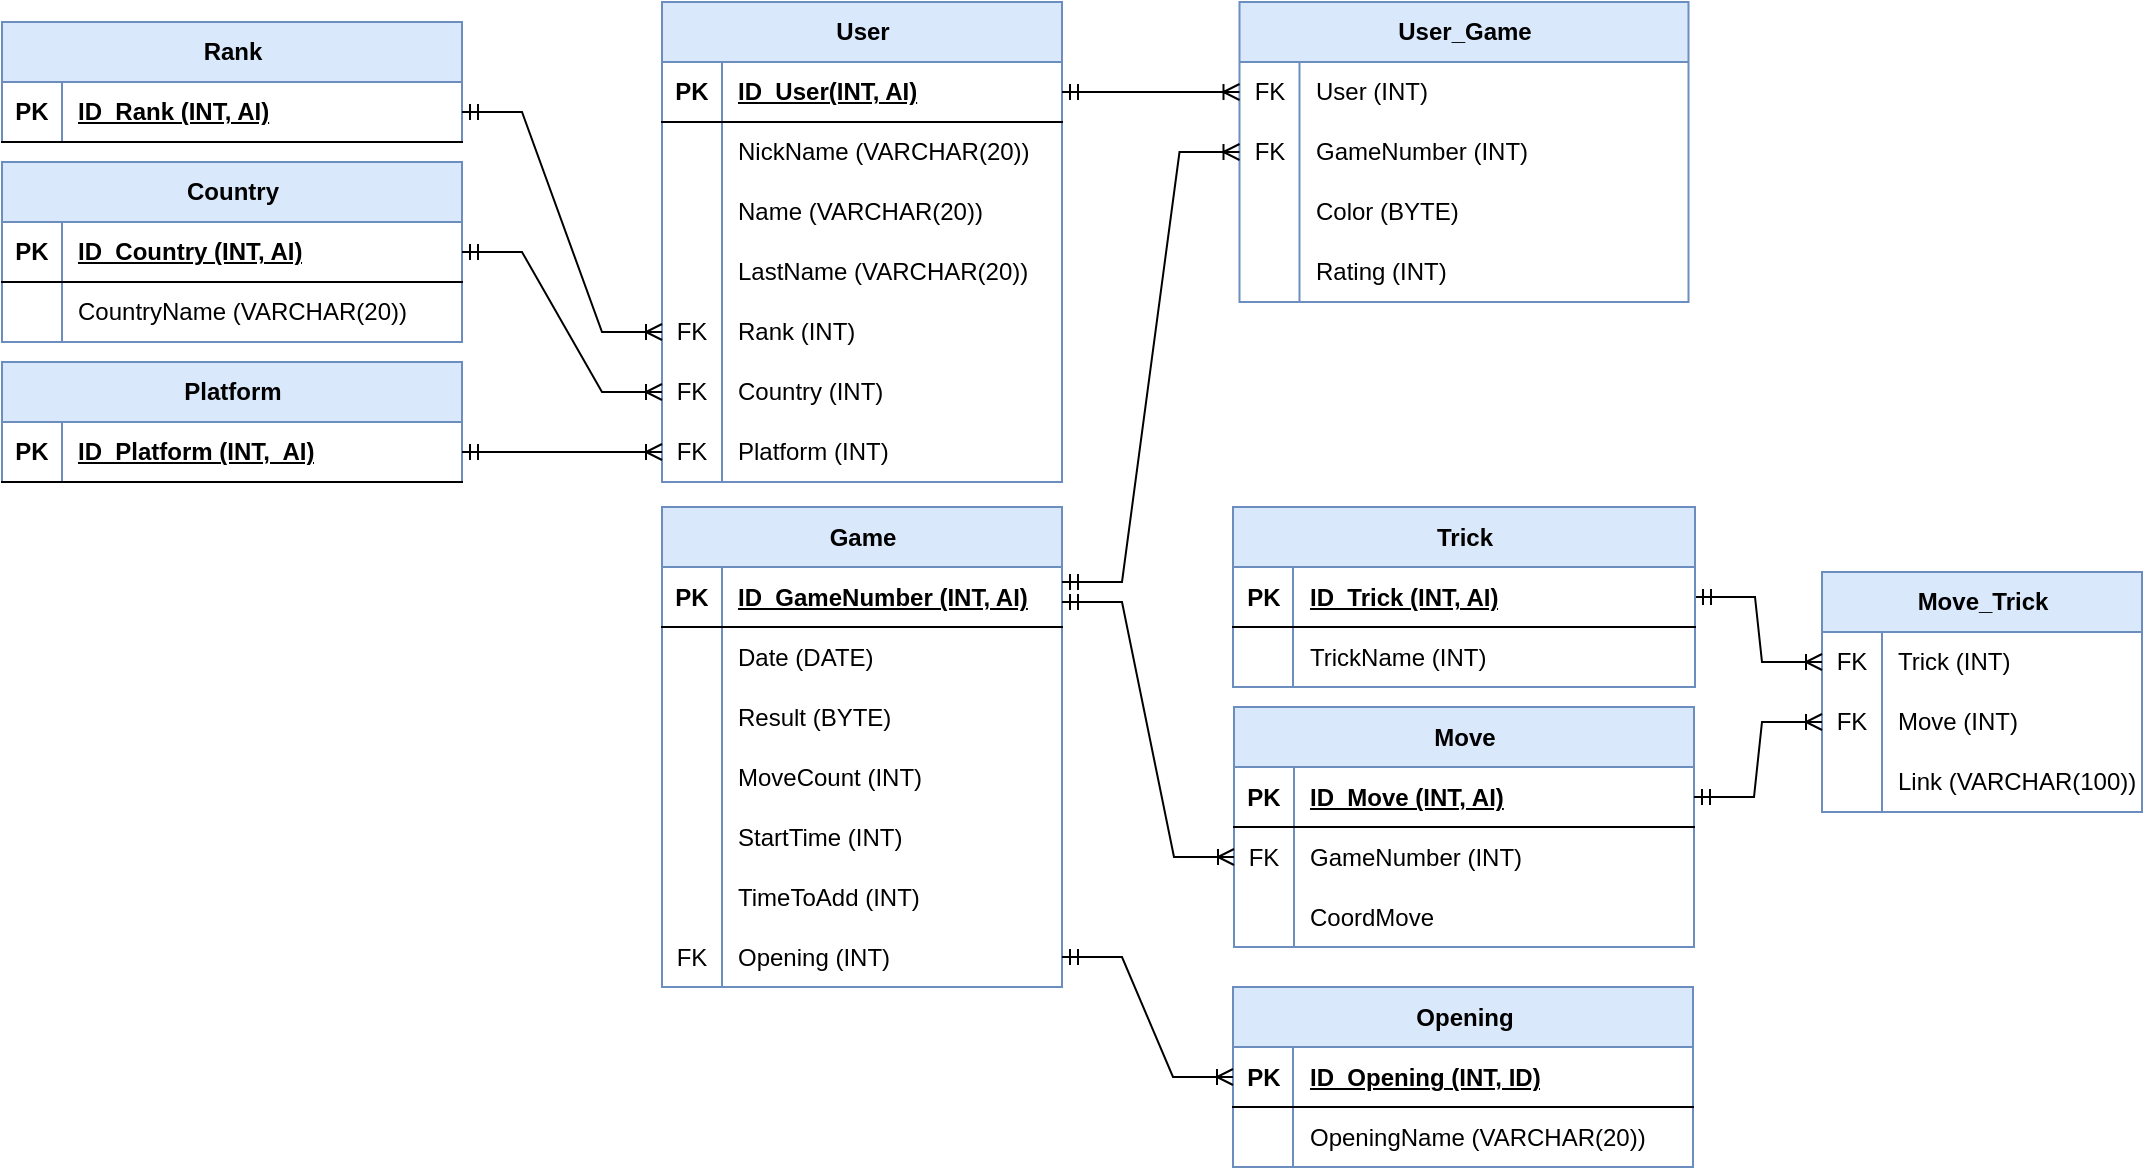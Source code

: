 <mxfile version="21.6.8" type="device">
  <diagram name="Страница — 1" id="5zLiZm5AQxsTVqM_ZViJ">
    <mxGraphModel dx="348" dy="778" grid="1" gridSize="10" guides="1" tooltips="1" connect="1" arrows="1" fold="1" page="1" pageScale="1" pageWidth="827" pageHeight="1169" math="0" shadow="0">
      <root>
        <mxCell id="0" />
        <mxCell id="1" parent="0" />
        <mxCell id="TpfFwwway9IA76hlBHTT-63" value="Game" style="shape=table;startSize=30;container=1;collapsible=1;childLayout=tableLayout;fixedRows=1;rowLines=0;fontStyle=1;align=center;resizeLast=1;html=1;labelBackgroundColor=none;fillColor=#dae8fc;strokeColor=#6c8ebf;" parent="1" vertex="1">
          <mxGeometry x="330" y="252.5" width="200" height="240" as="geometry" />
        </mxCell>
        <mxCell id="TpfFwwway9IA76hlBHTT-64" value="" style="shape=tableRow;horizontal=0;startSize=0;swimlaneHead=0;swimlaneBody=0;fillColor=none;collapsible=0;dropTarget=0;points=[[0,0.5],[1,0.5]];portConstraint=eastwest;top=0;left=0;right=0;bottom=1;labelBackgroundColor=none;" parent="TpfFwwway9IA76hlBHTT-63" vertex="1">
          <mxGeometry y="30" width="200" height="30" as="geometry" />
        </mxCell>
        <mxCell id="TpfFwwway9IA76hlBHTT-65" value="PK" style="shape=partialRectangle;connectable=0;fillColor=none;top=0;left=0;bottom=0;right=0;fontStyle=1;overflow=hidden;whiteSpace=wrap;html=1;labelBackgroundColor=none;" parent="TpfFwwway9IA76hlBHTT-64" vertex="1">
          <mxGeometry width="30" height="30" as="geometry">
            <mxRectangle width="30" height="30" as="alternateBounds" />
          </mxGeometry>
        </mxCell>
        <mxCell id="TpfFwwway9IA76hlBHTT-66" value="ID_GameNumber (INT, AI)" style="shape=partialRectangle;connectable=0;fillColor=none;top=0;left=0;bottom=0;right=0;align=left;spacingLeft=6;fontStyle=5;overflow=hidden;whiteSpace=wrap;html=1;labelBackgroundColor=none;" parent="TpfFwwway9IA76hlBHTT-64" vertex="1">
          <mxGeometry x="30" width="170" height="30" as="geometry">
            <mxRectangle width="170" height="30" as="alternateBounds" />
          </mxGeometry>
        </mxCell>
        <mxCell id="TpfFwwway9IA76hlBHTT-67" value="" style="shape=tableRow;horizontal=0;startSize=0;swimlaneHead=0;swimlaneBody=0;fillColor=none;collapsible=0;dropTarget=0;points=[[0,0.5],[1,0.5]];portConstraint=eastwest;top=0;left=0;right=0;bottom=0;labelBackgroundColor=none;" parent="TpfFwwway9IA76hlBHTT-63" vertex="1">
          <mxGeometry y="60" width="200" height="30" as="geometry" />
        </mxCell>
        <mxCell id="TpfFwwway9IA76hlBHTT-68" value="" style="shape=partialRectangle;connectable=0;fillColor=none;top=0;left=0;bottom=0;right=0;editable=1;overflow=hidden;whiteSpace=wrap;html=1;labelBackgroundColor=none;" parent="TpfFwwway9IA76hlBHTT-67" vertex="1">
          <mxGeometry width="30" height="30" as="geometry">
            <mxRectangle width="30" height="30" as="alternateBounds" />
          </mxGeometry>
        </mxCell>
        <mxCell id="TpfFwwway9IA76hlBHTT-69" value="Date (DATE)" style="shape=partialRectangle;connectable=0;fillColor=none;top=0;left=0;bottom=0;right=0;align=left;spacingLeft=6;overflow=hidden;whiteSpace=wrap;html=1;labelBackgroundColor=none;" parent="TpfFwwway9IA76hlBHTT-67" vertex="1">
          <mxGeometry x="30" width="170" height="30" as="geometry">
            <mxRectangle width="170" height="30" as="alternateBounds" />
          </mxGeometry>
        </mxCell>
        <mxCell id="TpfFwwway9IA76hlBHTT-123" style="shape=tableRow;horizontal=0;startSize=0;swimlaneHead=0;swimlaneBody=0;fillColor=none;collapsible=0;dropTarget=0;points=[[0,0.5],[1,0.5]];portConstraint=eastwest;top=0;left=0;right=0;bottom=0;labelBackgroundColor=none;" parent="TpfFwwway9IA76hlBHTT-63" vertex="1">
          <mxGeometry y="90" width="200" height="30" as="geometry" />
        </mxCell>
        <mxCell id="TpfFwwway9IA76hlBHTT-124" style="shape=partialRectangle;connectable=0;fillColor=none;top=0;left=0;bottom=0;right=0;editable=1;overflow=hidden;whiteSpace=wrap;html=1;labelBackgroundColor=none;" parent="TpfFwwway9IA76hlBHTT-123" vertex="1">
          <mxGeometry width="30" height="30" as="geometry">
            <mxRectangle width="30" height="30" as="alternateBounds" />
          </mxGeometry>
        </mxCell>
        <mxCell id="TpfFwwway9IA76hlBHTT-125" value="Result (BYTE)" style="shape=partialRectangle;connectable=0;fillColor=none;top=0;left=0;bottom=0;right=0;align=left;spacingLeft=6;overflow=hidden;whiteSpace=wrap;html=1;labelBackgroundColor=none;" parent="TpfFwwway9IA76hlBHTT-123" vertex="1">
          <mxGeometry x="30" width="170" height="30" as="geometry">
            <mxRectangle width="170" height="30" as="alternateBounds" />
          </mxGeometry>
        </mxCell>
        <mxCell id="TpfFwwway9IA76hlBHTT-120" style="shape=tableRow;horizontal=0;startSize=0;swimlaneHead=0;swimlaneBody=0;fillColor=none;collapsible=0;dropTarget=0;points=[[0,0.5],[1,0.5]];portConstraint=eastwest;top=0;left=0;right=0;bottom=0;labelBackgroundColor=none;" parent="TpfFwwway9IA76hlBHTT-63" vertex="1">
          <mxGeometry y="120" width="200" height="30" as="geometry" />
        </mxCell>
        <mxCell id="TpfFwwway9IA76hlBHTT-121" style="shape=partialRectangle;connectable=0;fillColor=none;top=0;left=0;bottom=0;right=0;editable=1;overflow=hidden;whiteSpace=wrap;html=1;labelBackgroundColor=none;" parent="TpfFwwway9IA76hlBHTT-120" vertex="1">
          <mxGeometry width="30" height="30" as="geometry">
            <mxRectangle width="30" height="30" as="alternateBounds" />
          </mxGeometry>
        </mxCell>
        <mxCell id="TpfFwwway9IA76hlBHTT-122" value="MoveCount (INT)" style="shape=partialRectangle;connectable=0;fillColor=none;top=0;left=0;bottom=0;right=0;align=left;spacingLeft=6;overflow=hidden;whiteSpace=wrap;html=1;labelBackgroundColor=none;" parent="TpfFwwway9IA76hlBHTT-120" vertex="1">
          <mxGeometry x="30" width="170" height="30" as="geometry">
            <mxRectangle width="170" height="30" as="alternateBounds" />
          </mxGeometry>
        </mxCell>
        <mxCell id="TpfFwwway9IA76hlBHTT-126" style="shape=tableRow;horizontal=0;startSize=0;swimlaneHead=0;swimlaneBody=0;fillColor=none;collapsible=0;dropTarget=0;points=[[0,0.5],[1,0.5]];portConstraint=eastwest;top=0;left=0;right=0;bottom=0;labelBackgroundColor=none;" parent="TpfFwwway9IA76hlBHTT-63" vertex="1">
          <mxGeometry y="150" width="200" height="30" as="geometry" />
        </mxCell>
        <mxCell id="TpfFwwway9IA76hlBHTT-127" value="" style="shape=partialRectangle;connectable=0;fillColor=none;top=0;left=0;bottom=0;right=0;editable=1;overflow=hidden;whiteSpace=wrap;html=1;labelBackgroundColor=none;" parent="TpfFwwway9IA76hlBHTT-126" vertex="1">
          <mxGeometry width="30" height="30" as="geometry">
            <mxRectangle width="30" height="30" as="alternateBounds" />
          </mxGeometry>
        </mxCell>
        <mxCell id="TpfFwwway9IA76hlBHTT-128" value="StartTime (INT)" style="shape=partialRectangle;connectable=0;fillColor=none;top=0;left=0;bottom=0;right=0;align=left;spacingLeft=6;overflow=hidden;whiteSpace=wrap;html=1;labelBackgroundColor=none;" parent="TpfFwwway9IA76hlBHTT-126" vertex="1">
          <mxGeometry x="30" width="170" height="30" as="geometry">
            <mxRectangle width="170" height="30" as="alternateBounds" />
          </mxGeometry>
        </mxCell>
        <mxCell id="2lhmrcVCni0uzsuhfZo5-1" style="shape=tableRow;horizontal=0;startSize=0;swimlaneHead=0;swimlaneBody=0;fillColor=none;collapsible=0;dropTarget=0;points=[[0,0.5],[1,0.5]];portConstraint=eastwest;top=0;left=0;right=0;bottom=0;labelBackgroundColor=none;" parent="TpfFwwway9IA76hlBHTT-63" vertex="1">
          <mxGeometry y="180" width="200" height="30" as="geometry" />
        </mxCell>
        <mxCell id="2lhmrcVCni0uzsuhfZo5-2" style="shape=partialRectangle;connectable=0;fillColor=none;top=0;left=0;bottom=0;right=0;editable=1;overflow=hidden;whiteSpace=wrap;html=1;labelBackgroundColor=none;" parent="2lhmrcVCni0uzsuhfZo5-1" vertex="1">
          <mxGeometry width="30" height="30" as="geometry">
            <mxRectangle width="30" height="30" as="alternateBounds" />
          </mxGeometry>
        </mxCell>
        <mxCell id="2lhmrcVCni0uzsuhfZo5-3" value="TimeToAdd (INT)" style="shape=partialRectangle;connectable=0;fillColor=none;top=0;left=0;bottom=0;right=0;align=left;spacingLeft=6;overflow=hidden;whiteSpace=wrap;html=1;labelBackgroundColor=none;" parent="2lhmrcVCni0uzsuhfZo5-1" vertex="1">
          <mxGeometry x="30" width="170" height="30" as="geometry">
            <mxRectangle width="170" height="30" as="alternateBounds" />
          </mxGeometry>
        </mxCell>
        <mxCell id="TpfFwwway9IA76hlBHTT-129" style="shape=tableRow;horizontal=0;startSize=0;swimlaneHead=0;swimlaneBody=0;fillColor=none;collapsible=0;dropTarget=0;points=[[0,0.5],[1,0.5]];portConstraint=eastwest;top=0;left=0;right=0;bottom=0;labelBackgroundColor=none;" parent="TpfFwwway9IA76hlBHTT-63" vertex="1">
          <mxGeometry y="210" width="200" height="30" as="geometry" />
        </mxCell>
        <mxCell id="TpfFwwway9IA76hlBHTT-130" value="FK" style="shape=partialRectangle;connectable=0;fillColor=none;top=0;left=0;bottom=0;right=0;editable=1;overflow=hidden;whiteSpace=wrap;html=1;labelBackgroundColor=none;" parent="TpfFwwway9IA76hlBHTT-129" vertex="1">
          <mxGeometry width="30" height="30" as="geometry">
            <mxRectangle width="30" height="30" as="alternateBounds" />
          </mxGeometry>
        </mxCell>
        <mxCell id="TpfFwwway9IA76hlBHTT-131" value="Opening (INT)" style="shape=partialRectangle;connectable=0;fillColor=none;top=0;left=0;bottom=0;right=0;align=left;spacingLeft=6;overflow=hidden;whiteSpace=wrap;html=1;labelBackgroundColor=none;" parent="TpfFwwway9IA76hlBHTT-129" vertex="1">
          <mxGeometry x="30" width="170" height="30" as="geometry">
            <mxRectangle width="170" height="30" as="alternateBounds" />
          </mxGeometry>
        </mxCell>
        <mxCell id="TpfFwwway9IA76hlBHTT-165" value="User" style="shape=table;startSize=30;container=1;collapsible=1;childLayout=tableLayout;fixedRows=1;rowLines=0;fontStyle=1;align=center;resizeLast=1;html=1;labelBackgroundColor=none;fillColor=#dae8fc;strokeColor=#6c8ebf;" parent="1" vertex="1">
          <mxGeometry x="330" width="200" height="240" as="geometry" />
        </mxCell>
        <mxCell id="TpfFwwway9IA76hlBHTT-166" value="" style="shape=tableRow;horizontal=0;startSize=0;swimlaneHead=0;swimlaneBody=0;fillColor=none;collapsible=0;dropTarget=0;points=[[0,0.5],[1,0.5]];portConstraint=eastwest;top=0;left=0;right=0;bottom=1;labelBackgroundColor=none;" parent="TpfFwwway9IA76hlBHTT-165" vertex="1">
          <mxGeometry y="30" width="200" height="30" as="geometry" />
        </mxCell>
        <mxCell id="TpfFwwway9IA76hlBHTT-167" value="PK" style="shape=partialRectangle;connectable=0;fillColor=none;top=0;left=0;bottom=0;right=0;fontStyle=1;overflow=hidden;whiteSpace=wrap;html=1;labelBackgroundColor=none;" parent="TpfFwwway9IA76hlBHTT-166" vertex="1">
          <mxGeometry width="30" height="30" as="geometry">
            <mxRectangle width="30" height="30" as="alternateBounds" />
          </mxGeometry>
        </mxCell>
        <mxCell id="TpfFwwway9IA76hlBHTT-168" value="ID_User(INT, AI)" style="shape=partialRectangle;connectable=0;fillColor=none;top=0;left=0;bottom=0;right=0;align=left;spacingLeft=6;fontStyle=5;overflow=hidden;whiteSpace=wrap;html=1;labelBackgroundColor=none;" parent="TpfFwwway9IA76hlBHTT-166" vertex="1">
          <mxGeometry x="30" width="170" height="30" as="geometry">
            <mxRectangle width="170" height="30" as="alternateBounds" />
          </mxGeometry>
        </mxCell>
        <mxCell id="TpfFwwway9IA76hlBHTT-169" value="" style="shape=tableRow;horizontal=0;startSize=0;swimlaneHead=0;swimlaneBody=0;fillColor=none;collapsible=0;dropTarget=0;points=[[0,0.5],[1,0.5]];portConstraint=eastwest;top=0;left=0;right=0;bottom=0;labelBackgroundColor=none;" parent="TpfFwwway9IA76hlBHTT-165" vertex="1">
          <mxGeometry y="60" width="200" height="30" as="geometry" />
        </mxCell>
        <mxCell id="TpfFwwway9IA76hlBHTT-170" value="" style="shape=partialRectangle;connectable=0;fillColor=none;top=0;left=0;bottom=0;right=0;editable=1;overflow=hidden;whiteSpace=wrap;html=1;labelBackgroundColor=none;" parent="TpfFwwway9IA76hlBHTT-169" vertex="1">
          <mxGeometry width="30" height="30" as="geometry">
            <mxRectangle width="30" height="30" as="alternateBounds" />
          </mxGeometry>
        </mxCell>
        <mxCell id="TpfFwwway9IA76hlBHTT-171" value="NickName (VARCHAR(20))" style="shape=partialRectangle;connectable=0;fillColor=none;top=0;left=0;bottom=0;right=0;align=left;spacingLeft=6;overflow=hidden;whiteSpace=wrap;html=1;labelBackgroundColor=none;" parent="TpfFwwway9IA76hlBHTT-169" vertex="1">
          <mxGeometry x="30" width="170" height="30" as="geometry">
            <mxRectangle width="170" height="30" as="alternateBounds" />
          </mxGeometry>
        </mxCell>
        <mxCell id="V2p9mCFe-7AsYj3XPaeb-10" style="shape=tableRow;horizontal=0;startSize=0;swimlaneHead=0;swimlaneBody=0;fillColor=none;collapsible=0;dropTarget=0;points=[[0,0.5],[1,0.5]];portConstraint=eastwest;top=0;left=0;right=0;bottom=0;labelBackgroundColor=none;" parent="TpfFwwway9IA76hlBHTT-165" vertex="1">
          <mxGeometry y="90" width="200" height="30" as="geometry" />
        </mxCell>
        <mxCell id="V2p9mCFe-7AsYj3XPaeb-11" style="shape=partialRectangle;connectable=0;fillColor=none;top=0;left=0;bottom=0;right=0;editable=1;overflow=hidden;whiteSpace=wrap;html=1;labelBackgroundColor=none;" parent="V2p9mCFe-7AsYj3XPaeb-10" vertex="1">
          <mxGeometry width="30" height="30" as="geometry">
            <mxRectangle width="30" height="30" as="alternateBounds" />
          </mxGeometry>
        </mxCell>
        <mxCell id="V2p9mCFe-7AsYj3XPaeb-12" value="Name (VARCHAR(20))" style="shape=partialRectangle;connectable=0;fillColor=none;top=0;left=0;bottom=0;right=0;align=left;spacingLeft=6;overflow=hidden;whiteSpace=wrap;html=1;labelBackgroundColor=none;" parent="V2p9mCFe-7AsYj3XPaeb-10" vertex="1">
          <mxGeometry x="30" width="170" height="30" as="geometry">
            <mxRectangle width="170" height="30" as="alternateBounds" />
          </mxGeometry>
        </mxCell>
        <mxCell id="V2p9mCFe-7AsYj3XPaeb-7" style="shape=tableRow;horizontal=0;startSize=0;swimlaneHead=0;swimlaneBody=0;fillColor=none;collapsible=0;dropTarget=0;points=[[0,0.5],[1,0.5]];portConstraint=eastwest;top=0;left=0;right=0;bottom=0;labelBackgroundColor=none;" parent="TpfFwwway9IA76hlBHTT-165" vertex="1">
          <mxGeometry y="120" width="200" height="30" as="geometry" />
        </mxCell>
        <mxCell id="V2p9mCFe-7AsYj3XPaeb-8" style="shape=partialRectangle;connectable=0;fillColor=none;top=0;left=0;bottom=0;right=0;editable=1;overflow=hidden;whiteSpace=wrap;html=1;labelBackgroundColor=none;" parent="V2p9mCFe-7AsYj3XPaeb-7" vertex="1">
          <mxGeometry width="30" height="30" as="geometry">
            <mxRectangle width="30" height="30" as="alternateBounds" />
          </mxGeometry>
        </mxCell>
        <mxCell id="V2p9mCFe-7AsYj3XPaeb-9" value="LastName (VARCHAR(20))" style="shape=partialRectangle;connectable=0;fillColor=none;top=0;left=0;bottom=0;right=0;align=left;spacingLeft=6;overflow=hidden;whiteSpace=wrap;html=1;labelBackgroundColor=none;" parent="V2p9mCFe-7AsYj3XPaeb-7" vertex="1">
          <mxGeometry x="30" width="170" height="30" as="geometry">
            <mxRectangle width="170" height="30" as="alternateBounds" />
          </mxGeometry>
        </mxCell>
        <mxCell id="TpfFwwway9IA76hlBHTT-172" value="" style="shape=tableRow;horizontal=0;startSize=0;swimlaneHead=0;swimlaneBody=0;fillColor=none;collapsible=0;dropTarget=0;points=[[0,0.5],[1,0.5]];portConstraint=eastwest;top=0;left=0;right=0;bottom=0;labelBackgroundColor=none;" parent="TpfFwwway9IA76hlBHTT-165" vertex="1">
          <mxGeometry y="150" width="200" height="30" as="geometry" />
        </mxCell>
        <mxCell id="TpfFwwway9IA76hlBHTT-173" value="FK" style="shape=partialRectangle;connectable=0;fillColor=none;top=0;left=0;bottom=0;right=0;editable=1;overflow=hidden;whiteSpace=wrap;html=1;labelBackgroundColor=none;" parent="TpfFwwway9IA76hlBHTT-172" vertex="1">
          <mxGeometry width="30" height="30" as="geometry">
            <mxRectangle width="30" height="30" as="alternateBounds" />
          </mxGeometry>
        </mxCell>
        <mxCell id="TpfFwwway9IA76hlBHTT-174" value="Rank (INT)" style="shape=partialRectangle;connectable=0;fillColor=none;top=0;left=0;bottom=0;right=0;align=left;spacingLeft=6;overflow=hidden;whiteSpace=wrap;html=1;labelBackgroundColor=none;" parent="TpfFwwway9IA76hlBHTT-172" vertex="1">
          <mxGeometry x="30" width="170" height="30" as="geometry">
            <mxRectangle width="170" height="30" as="alternateBounds" />
          </mxGeometry>
        </mxCell>
        <mxCell id="TpfFwwway9IA76hlBHTT-259" style="shape=tableRow;horizontal=0;startSize=0;swimlaneHead=0;swimlaneBody=0;fillColor=none;collapsible=0;dropTarget=0;points=[[0,0.5],[1,0.5]];portConstraint=eastwest;top=0;left=0;right=0;bottom=0;labelBackgroundColor=none;" parent="TpfFwwway9IA76hlBHTT-165" vertex="1">
          <mxGeometry y="180" width="200" height="30" as="geometry" />
        </mxCell>
        <mxCell id="TpfFwwway9IA76hlBHTT-260" value="FK" style="shape=partialRectangle;connectable=0;fillColor=none;top=0;left=0;bottom=0;right=0;editable=1;overflow=hidden;whiteSpace=wrap;html=1;labelBackgroundColor=none;" parent="TpfFwwway9IA76hlBHTT-259" vertex="1">
          <mxGeometry width="30" height="30" as="geometry">
            <mxRectangle width="30" height="30" as="alternateBounds" />
          </mxGeometry>
        </mxCell>
        <mxCell id="TpfFwwway9IA76hlBHTT-261" value="Country (INT)" style="shape=partialRectangle;connectable=0;fillColor=none;top=0;left=0;bottom=0;right=0;align=left;spacingLeft=6;overflow=hidden;whiteSpace=wrap;html=1;labelBackgroundColor=none;" parent="TpfFwwway9IA76hlBHTT-259" vertex="1">
          <mxGeometry x="30" width="170" height="30" as="geometry">
            <mxRectangle width="170" height="30" as="alternateBounds" />
          </mxGeometry>
        </mxCell>
        <mxCell id="06jzgaFzdGsuepFbrlaG-1" style="shape=tableRow;horizontal=0;startSize=0;swimlaneHead=0;swimlaneBody=0;fillColor=none;collapsible=0;dropTarget=0;points=[[0,0.5],[1,0.5]];portConstraint=eastwest;top=0;left=0;right=0;bottom=0;labelBackgroundColor=none;" parent="TpfFwwway9IA76hlBHTT-165" vertex="1">
          <mxGeometry y="210" width="200" height="30" as="geometry" />
        </mxCell>
        <mxCell id="06jzgaFzdGsuepFbrlaG-2" value="FK" style="shape=partialRectangle;connectable=0;fillColor=none;top=0;left=0;bottom=0;right=0;editable=1;overflow=hidden;whiteSpace=wrap;html=1;labelBackgroundColor=none;" parent="06jzgaFzdGsuepFbrlaG-1" vertex="1">
          <mxGeometry width="30" height="30" as="geometry">
            <mxRectangle width="30" height="30" as="alternateBounds" />
          </mxGeometry>
        </mxCell>
        <mxCell id="06jzgaFzdGsuepFbrlaG-3" value="Platform (INT)" style="shape=partialRectangle;connectable=0;fillColor=none;top=0;left=0;bottom=0;right=0;align=left;spacingLeft=6;overflow=hidden;whiteSpace=wrap;html=1;labelBackgroundColor=none;" parent="06jzgaFzdGsuepFbrlaG-1" vertex="1">
          <mxGeometry x="30" width="170" height="30" as="geometry">
            <mxRectangle width="170" height="30" as="alternateBounds" />
          </mxGeometry>
        </mxCell>
        <mxCell id="TpfFwwway9IA76hlBHTT-181" value="Rank" style="shape=table;startSize=30;container=1;collapsible=1;childLayout=tableLayout;fixedRows=1;rowLines=0;fontStyle=1;align=center;resizeLast=1;html=1;labelBackgroundColor=none;fillColor=#dae8fc;strokeColor=#6c8ebf;" parent="1" vertex="1">
          <mxGeometry y="10" width="230" height="60" as="geometry" />
        </mxCell>
        <mxCell id="TpfFwwway9IA76hlBHTT-182" value="" style="shape=tableRow;horizontal=0;startSize=0;swimlaneHead=0;swimlaneBody=0;fillColor=none;collapsible=0;dropTarget=0;points=[[0,0.5],[1,0.5]];portConstraint=eastwest;top=0;left=0;right=0;bottom=1;labelBackgroundColor=none;" parent="TpfFwwway9IA76hlBHTT-181" vertex="1">
          <mxGeometry y="30" width="230" height="30" as="geometry" />
        </mxCell>
        <mxCell id="TpfFwwway9IA76hlBHTT-183" value="PK" style="shape=partialRectangle;connectable=0;fillColor=none;top=0;left=0;bottom=0;right=0;fontStyle=1;overflow=hidden;whiteSpace=wrap;html=1;labelBackgroundColor=none;" parent="TpfFwwway9IA76hlBHTT-182" vertex="1">
          <mxGeometry width="30" height="30" as="geometry">
            <mxRectangle width="30" height="30" as="alternateBounds" />
          </mxGeometry>
        </mxCell>
        <mxCell id="TpfFwwway9IA76hlBHTT-184" value="ID_Rank (INT, AI)" style="shape=partialRectangle;connectable=0;fillColor=none;top=0;left=0;bottom=0;right=0;align=left;spacingLeft=6;fontStyle=5;overflow=hidden;whiteSpace=wrap;html=1;labelBackgroundColor=none;" parent="TpfFwwway9IA76hlBHTT-182" vertex="1">
          <mxGeometry x="30" width="200" height="30" as="geometry">
            <mxRectangle width="200" height="30" as="alternateBounds" />
          </mxGeometry>
        </mxCell>
        <mxCell id="TpfFwwway9IA76hlBHTT-194" value="Country" style="shape=table;startSize=30;container=1;collapsible=1;childLayout=tableLayout;fixedRows=1;rowLines=0;fontStyle=1;align=center;resizeLast=1;html=1;labelBackgroundColor=none;fillColor=#dae8fc;strokeColor=#6c8ebf;" parent="1" vertex="1">
          <mxGeometry y="80" width="230" height="90" as="geometry" />
        </mxCell>
        <mxCell id="TpfFwwway9IA76hlBHTT-195" value="" style="shape=tableRow;horizontal=0;startSize=0;swimlaneHead=0;swimlaneBody=0;fillColor=none;collapsible=0;dropTarget=0;points=[[0,0.5],[1,0.5]];portConstraint=eastwest;top=0;left=0;right=0;bottom=1;labelBackgroundColor=none;" parent="TpfFwwway9IA76hlBHTT-194" vertex="1">
          <mxGeometry y="30" width="230" height="30" as="geometry" />
        </mxCell>
        <mxCell id="TpfFwwway9IA76hlBHTT-196" value="PK" style="shape=partialRectangle;connectable=0;fillColor=none;top=0;left=0;bottom=0;right=0;fontStyle=1;overflow=hidden;whiteSpace=wrap;html=1;labelBackgroundColor=none;" parent="TpfFwwway9IA76hlBHTT-195" vertex="1">
          <mxGeometry width="30" height="30" as="geometry">
            <mxRectangle width="30" height="30" as="alternateBounds" />
          </mxGeometry>
        </mxCell>
        <mxCell id="TpfFwwway9IA76hlBHTT-197" value="ID_Country (INT, AI)" style="shape=partialRectangle;connectable=0;fillColor=none;top=0;left=0;bottom=0;right=0;align=left;spacingLeft=6;fontStyle=5;overflow=hidden;whiteSpace=wrap;html=1;labelBackgroundColor=none;" parent="TpfFwwway9IA76hlBHTT-195" vertex="1">
          <mxGeometry x="30" width="200" height="30" as="geometry">
            <mxRectangle width="200" height="30" as="alternateBounds" />
          </mxGeometry>
        </mxCell>
        <mxCell id="TpfFwwway9IA76hlBHTT-198" value="" style="shape=tableRow;horizontal=0;startSize=0;swimlaneHead=0;swimlaneBody=0;fillColor=none;collapsible=0;dropTarget=0;points=[[0,0.5],[1,0.5]];portConstraint=eastwest;top=0;left=0;right=0;bottom=0;labelBackgroundColor=none;" parent="TpfFwwway9IA76hlBHTT-194" vertex="1">
          <mxGeometry y="60" width="230" height="30" as="geometry" />
        </mxCell>
        <mxCell id="TpfFwwway9IA76hlBHTT-199" value="" style="shape=partialRectangle;connectable=0;fillColor=none;top=0;left=0;bottom=0;right=0;editable=1;overflow=hidden;whiteSpace=wrap;html=1;labelBackgroundColor=none;" parent="TpfFwwway9IA76hlBHTT-198" vertex="1">
          <mxGeometry width="30" height="30" as="geometry">
            <mxRectangle width="30" height="30" as="alternateBounds" />
          </mxGeometry>
        </mxCell>
        <mxCell id="TpfFwwway9IA76hlBHTT-200" value="CountryName (VARCHAR(20))" style="shape=partialRectangle;connectable=0;fillColor=none;top=0;left=0;bottom=0;right=0;align=left;spacingLeft=6;overflow=hidden;whiteSpace=wrap;html=1;labelBackgroundColor=none;" parent="TpfFwwway9IA76hlBHTT-198" vertex="1">
          <mxGeometry x="30" width="200" height="30" as="geometry">
            <mxRectangle width="200" height="30" as="alternateBounds" />
          </mxGeometry>
        </mxCell>
        <mxCell id="TpfFwwway9IA76hlBHTT-233" value="Platform" style="shape=table;startSize=30;container=1;collapsible=1;childLayout=tableLayout;fixedRows=1;rowLines=0;fontStyle=1;align=center;resizeLast=1;html=1;labelBackgroundColor=none;fillColor=#dae8fc;strokeColor=#6c8ebf;" parent="1" vertex="1">
          <mxGeometry y="180" width="230" height="60" as="geometry" />
        </mxCell>
        <mxCell id="TpfFwwway9IA76hlBHTT-234" value="" style="shape=tableRow;horizontal=0;startSize=0;swimlaneHead=0;swimlaneBody=0;fillColor=none;collapsible=0;dropTarget=0;points=[[0,0.5],[1,0.5]];portConstraint=eastwest;top=0;left=0;right=0;bottom=1;labelBackgroundColor=none;" parent="TpfFwwway9IA76hlBHTT-233" vertex="1">
          <mxGeometry y="30" width="230" height="30" as="geometry" />
        </mxCell>
        <mxCell id="TpfFwwway9IA76hlBHTT-235" value="PK" style="shape=partialRectangle;connectable=0;fillColor=none;top=0;left=0;bottom=0;right=0;fontStyle=1;overflow=hidden;whiteSpace=wrap;html=1;labelBackgroundColor=none;" parent="TpfFwwway9IA76hlBHTT-234" vertex="1">
          <mxGeometry width="30" height="30" as="geometry">
            <mxRectangle width="30" height="30" as="alternateBounds" />
          </mxGeometry>
        </mxCell>
        <mxCell id="TpfFwwway9IA76hlBHTT-236" value="ID_Platform (INT,&amp;nbsp; AI)" style="shape=partialRectangle;connectable=0;fillColor=none;top=0;left=0;bottom=0;right=0;align=left;spacingLeft=6;fontStyle=5;overflow=hidden;whiteSpace=wrap;html=1;labelBackgroundColor=none;" parent="TpfFwwway9IA76hlBHTT-234" vertex="1">
          <mxGeometry x="30" width="200" height="30" as="geometry">
            <mxRectangle width="200" height="30" as="alternateBounds" />
          </mxGeometry>
        </mxCell>
        <mxCell id="TpfFwwway9IA76hlBHTT-262" value="Move" style="shape=table;startSize=30;container=1;collapsible=1;childLayout=tableLayout;fixedRows=1;rowLines=0;fontStyle=1;align=center;resizeLast=1;html=1;labelBackgroundColor=none;fillColor=#dae8fc;strokeColor=#6c8ebf;" parent="1" vertex="1">
          <mxGeometry x="616" y="352.5" width="230" height="120" as="geometry" />
        </mxCell>
        <mxCell id="TpfFwwway9IA76hlBHTT-263" value="" style="shape=tableRow;horizontal=0;startSize=0;swimlaneHead=0;swimlaneBody=0;fillColor=none;collapsible=0;dropTarget=0;points=[[0,0.5],[1,0.5]];portConstraint=eastwest;top=0;left=0;right=0;bottom=1;labelBackgroundColor=none;" parent="TpfFwwway9IA76hlBHTT-262" vertex="1">
          <mxGeometry y="30" width="230" height="30" as="geometry" />
        </mxCell>
        <mxCell id="TpfFwwway9IA76hlBHTT-264" value="PK" style="shape=partialRectangle;connectable=0;fillColor=none;top=0;left=0;bottom=0;right=0;fontStyle=1;overflow=hidden;whiteSpace=wrap;html=1;labelBackgroundColor=none;" parent="TpfFwwway9IA76hlBHTT-263" vertex="1">
          <mxGeometry width="30" height="30" as="geometry">
            <mxRectangle width="30" height="30" as="alternateBounds" />
          </mxGeometry>
        </mxCell>
        <mxCell id="TpfFwwway9IA76hlBHTT-265" value="ID_Move (INT, AI)" style="shape=partialRectangle;connectable=0;fillColor=none;top=0;left=0;bottom=0;right=0;align=left;spacingLeft=6;fontStyle=5;overflow=hidden;whiteSpace=wrap;html=1;labelBackgroundColor=none;" parent="TpfFwwway9IA76hlBHTT-263" vertex="1">
          <mxGeometry x="30" width="200" height="30" as="geometry">
            <mxRectangle width="200" height="30" as="alternateBounds" />
          </mxGeometry>
        </mxCell>
        <mxCell id="TpfFwwway9IA76hlBHTT-266" value="" style="shape=tableRow;horizontal=0;startSize=0;swimlaneHead=0;swimlaneBody=0;fillColor=none;collapsible=0;dropTarget=0;points=[[0,0.5],[1,0.5]];portConstraint=eastwest;top=0;left=0;right=0;bottom=0;labelBackgroundColor=none;" parent="TpfFwwway9IA76hlBHTT-262" vertex="1">
          <mxGeometry y="60" width="230" height="30" as="geometry" />
        </mxCell>
        <mxCell id="TpfFwwway9IA76hlBHTT-267" value="FK" style="shape=partialRectangle;connectable=0;fillColor=none;top=0;left=0;bottom=0;right=0;editable=1;overflow=hidden;whiteSpace=wrap;html=1;labelBackgroundColor=none;" parent="TpfFwwway9IA76hlBHTT-266" vertex="1">
          <mxGeometry width="30" height="30" as="geometry">
            <mxRectangle width="30" height="30" as="alternateBounds" />
          </mxGeometry>
        </mxCell>
        <mxCell id="TpfFwwway9IA76hlBHTT-268" value="GameNumber (INT)" style="shape=partialRectangle;connectable=0;fillColor=none;top=0;left=0;bottom=0;right=0;align=left;spacingLeft=6;overflow=hidden;whiteSpace=wrap;html=1;labelBackgroundColor=none;" parent="TpfFwwway9IA76hlBHTT-266" vertex="1">
          <mxGeometry x="30" width="200" height="30" as="geometry">
            <mxRectangle width="200" height="30" as="alternateBounds" />
          </mxGeometry>
        </mxCell>
        <mxCell id="V2p9mCFe-7AsYj3XPaeb-4" style="shape=tableRow;horizontal=0;startSize=0;swimlaneHead=0;swimlaneBody=0;fillColor=none;collapsible=0;dropTarget=0;points=[[0,0.5],[1,0.5]];portConstraint=eastwest;top=0;left=0;right=0;bottom=0;labelBackgroundColor=none;" parent="TpfFwwway9IA76hlBHTT-262" vertex="1">
          <mxGeometry y="90" width="230" height="30" as="geometry" />
        </mxCell>
        <mxCell id="V2p9mCFe-7AsYj3XPaeb-5" style="shape=partialRectangle;connectable=0;fillColor=none;top=0;left=0;bottom=0;right=0;editable=1;overflow=hidden;whiteSpace=wrap;html=1;labelBackgroundColor=none;" parent="V2p9mCFe-7AsYj3XPaeb-4" vertex="1">
          <mxGeometry width="30" height="30" as="geometry">
            <mxRectangle width="30" height="30" as="alternateBounds" />
          </mxGeometry>
        </mxCell>
        <mxCell id="V2p9mCFe-7AsYj3XPaeb-6" value="CoordMove" style="shape=partialRectangle;connectable=0;fillColor=none;top=0;left=0;bottom=0;right=0;align=left;spacingLeft=6;overflow=hidden;whiteSpace=wrap;html=1;labelBackgroundColor=none;" parent="V2p9mCFe-7AsYj3XPaeb-4" vertex="1">
          <mxGeometry x="30" width="200" height="30" as="geometry">
            <mxRectangle width="200" height="30" as="alternateBounds" />
          </mxGeometry>
        </mxCell>
        <mxCell id="TpfFwwway9IA76hlBHTT-275" value="Move_Trick" style="shape=table;startSize=30;container=1;collapsible=1;childLayout=tableLayout;fixedRows=1;rowLines=0;fontStyle=1;align=center;resizeLast=1;html=1;labelBackgroundColor=none;fillColor=#dae8fc;strokeColor=#6c8ebf;" parent="1" vertex="1">
          <mxGeometry x="910" y="285" width="160" height="120" as="geometry" />
        </mxCell>
        <mxCell id="TpfFwwway9IA76hlBHTT-279" value="" style="shape=tableRow;horizontal=0;startSize=0;swimlaneHead=0;swimlaneBody=0;fillColor=none;collapsible=0;dropTarget=0;points=[[0,0.5],[1,0.5]];portConstraint=eastwest;top=0;left=0;right=0;bottom=0;labelBackgroundColor=none;" parent="TpfFwwway9IA76hlBHTT-275" vertex="1">
          <mxGeometry y="30" width="160" height="30" as="geometry" />
        </mxCell>
        <mxCell id="TpfFwwway9IA76hlBHTT-280" value="FK" style="shape=partialRectangle;connectable=0;fillColor=none;top=0;left=0;bottom=0;right=0;editable=1;overflow=hidden;whiteSpace=wrap;html=1;labelBackgroundColor=none;" parent="TpfFwwway9IA76hlBHTT-279" vertex="1">
          <mxGeometry width="30" height="30" as="geometry">
            <mxRectangle width="30" height="30" as="alternateBounds" />
          </mxGeometry>
        </mxCell>
        <mxCell id="TpfFwwway9IA76hlBHTT-281" value="Trick (INT)" style="shape=partialRectangle;connectable=0;fillColor=none;top=0;left=0;bottom=0;right=0;align=left;spacingLeft=6;overflow=hidden;whiteSpace=wrap;html=1;labelBackgroundColor=none;" parent="TpfFwwway9IA76hlBHTT-279" vertex="1">
          <mxGeometry x="30" width="130" height="30" as="geometry">
            <mxRectangle width="130" height="30" as="alternateBounds" />
          </mxGeometry>
        </mxCell>
        <mxCell id="TpfFwwway9IA76hlBHTT-282" value="" style="shape=tableRow;horizontal=0;startSize=0;swimlaneHead=0;swimlaneBody=0;fillColor=none;collapsible=0;dropTarget=0;points=[[0,0.5],[1,0.5]];portConstraint=eastwest;top=0;left=0;right=0;bottom=0;labelBackgroundColor=none;" parent="TpfFwwway9IA76hlBHTT-275" vertex="1">
          <mxGeometry y="60" width="160" height="30" as="geometry" />
        </mxCell>
        <mxCell id="TpfFwwway9IA76hlBHTT-283" value="FK" style="shape=partialRectangle;connectable=0;fillColor=none;top=0;left=0;bottom=0;right=0;editable=1;overflow=hidden;whiteSpace=wrap;html=1;labelBackgroundColor=none;" parent="TpfFwwway9IA76hlBHTT-282" vertex="1">
          <mxGeometry width="30" height="30" as="geometry">
            <mxRectangle width="30" height="30" as="alternateBounds" />
          </mxGeometry>
        </mxCell>
        <mxCell id="TpfFwwway9IA76hlBHTT-284" value="Move (INT)" style="shape=partialRectangle;connectable=0;fillColor=none;top=0;left=0;bottom=0;right=0;align=left;spacingLeft=6;overflow=hidden;whiteSpace=wrap;html=1;labelBackgroundColor=none;" parent="TpfFwwway9IA76hlBHTT-282" vertex="1">
          <mxGeometry x="30" width="130" height="30" as="geometry">
            <mxRectangle width="130" height="30" as="alternateBounds" />
          </mxGeometry>
        </mxCell>
        <mxCell id="TpfFwwway9IA76hlBHTT-285" value="" style="shape=tableRow;horizontal=0;startSize=0;swimlaneHead=0;swimlaneBody=0;fillColor=none;collapsible=0;dropTarget=0;points=[[0,0.5],[1,0.5]];portConstraint=eastwest;top=0;left=0;right=0;bottom=0;labelBackgroundColor=none;" parent="TpfFwwway9IA76hlBHTT-275" vertex="1">
          <mxGeometry y="90" width="160" height="30" as="geometry" />
        </mxCell>
        <mxCell id="TpfFwwway9IA76hlBHTT-286" value="" style="shape=partialRectangle;connectable=0;fillColor=none;top=0;left=0;bottom=0;right=0;editable=1;overflow=hidden;whiteSpace=wrap;html=1;labelBackgroundColor=none;" parent="TpfFwwway9IA76hlBHTT-285" vertex="1">
          <mxGeometry width="30" height="30" as="geometry">
            <mxRectangle width="30" height="30" as="alternateBounds" />
          </mxGeometry>
        </mxCell>
        <mxCell id="TpfFwwway9IA76hlBHTT-287" value="Link (VARCHAR(100))" style="shape=partialRectangle;connectable=0;fillColor=none;top=0;left=0;bottom=0;right=0;align=left;spacingLeft=6;overflow=hidden;whiteSpace=wrap;html=1;labelBackgroundColor=none;" parent="TpfFwwway9IA76hlBHTT-285" vertex="1">
          <mxGeometry x="30" width="130" height="30" as="geometry">
            <mxRectangle width="130" height="30" as="alternateBounds" />
          </mxGeometry>
        </mxCell>
        <mxCell id="TpfFwwway9IA76hlBHTT-292" value="Opening" style="shape=table;startSize=30;container=1;collapsible=1;childLayout=tableLayout;fixedRows=1;rowLines=0;fontStyle=1;align=center;resizeLast=1;html=1;labelBackgroundColor=none;fillColor=#dae8fc;strokeColor=#6c8ebf;" parent="1" vertex="1">
          <mxGeometry x="615.5" y="492.5" width="230" height="90" as="geometry" />
        </mxCell>
        <mxCell id="TpfFwwway9IA76hlBHTT-293" value="" style="shape=tableRow;horizontal=0;startSize=0;swimlaneHead=0;swimlaneBody=0;fillColor=none;collapsible=0;dropTarget=0;points=[[0,0.5],[1,0.5]];portConstraint=eastwest;top=0;left=0;right=0;bottom=1;labelBackgroundColor=none;" parent="TpfFwwway9IA76hlBHTT-292" vertex="1">
          <mxGeometry y="30" width="230" height="30" as="geometry" />
        </mxCell>
        <mxCell id="TpfFwwway9IA76hlBHTT-294" value="PK" style="shape=partialRectangle;connectable=0;fillColor=none;top=0;left=0;bottom=0;right=0;fontStyle=1;overflow=hidden;whiteSpace=wrap;html=1;labelBackgroundColor=none;" parent="TpfFwwway9IA76hlBHTT-293" vertex="1">
          <mxGeometry width="30" height="30" as="geometry">
            <mxRectangle width="30" height="30" as="alternateBounds" />
          </mxGeometry>
        </mxCell>
        <mxCell id="TpfFwwway9IA76hlBHTT-295" value="ID_Opening (INT, ID)" style="shape=partialRectangle;connectable=0;fillColor=none;top=0;left=0;bottom=0;right=0;align=left;spacingLeft=6;fontStyle=5;overflow=hidden;whiteSpace=wrap;html=1;labelBackgroundColor=none;" parent="TpfFwwway9IA76hlBHTT-293" vertex="1">
          <mxGeometry x="30" width="200" height="30" as="geometry">
            <mxRectangle width="200" height="30" as="alternateBounds" />
          </mxGeometry>
        </mxCell>
        <mxCell id="TpfFwwway9IA76hlBHTT-296" value="" style="shape=tableRow;horizontal=0;startSize=0;swimlaneHead=0;swimlaneBody=0;fillColor=none;collapsible=0;dropTarget=0;points=[[0,0.5],[1,0.5]];portConstraint=eastwest;top=0;left=0;right=0;bottom=0;labelBackgroundColor=none;" parent="TpfFwwway9IA76hlBHTT-292" vertex="1">
          <mxGeometry y="60" width="230" height="30" as="geometry" />
        </mxCell>
        <mxCell id="TpfFwwway9IA76hlBHTT-297" value="" style="shape=partialRectangle;connectable=0;fillColor=none;top=0;left=0;bottom=0;right=0;editable=1;overflow=hidden;whiteSpace=wrap;html=1;labelBackgroundColor=none;" parent="TpfFwwway9IA76hlBHTT-296" vertex="1">
          <mxGeometry width="30" height="30" as="geometry">
            <mxRectangle width="30" height="30" as="alternateBounds" />
          </mxGeometry>
        </mxCell>
        <mxCell id="TpfFwwway9IA76hlBHTT-298" value="OpeningName (VARCHAR(20))" style="shape=partialRectangle;connectable=0;fillColor=none;top=0;left=0;bottom=0;right=0;align=left;spacingLeft=6;overflow=hidden;whiteSpace=wrap;html=1;labelBackgroundColor=none;" parent="TpfFwwway9IA76hlBHTT-296" vertex="1">
          <mxGeometry x="30" width="200" height="30" as="geometry">
            <mxRectangle width="200" height="30" as="alternateBounds" />
          </mxGeometry>
        </mxCell>
        <mxCell id="TpfFwwway9IA76hlBHTT-305" value="" style="edgeStyle=entityRelationEdgeStyle;fontSize=12;html=1;endArrow=ERoneToMany;startArrow=ERmandOne;rounded=0;exitX=1;exitY=0.5;exitDx=0;exitDy=0;labelBackgroundColor=none;fontColor=default;" parent="1" source="TpfFwwway9IA76hlBHTT-182" target="TpfFwwway9IA76hlBHTT-172" edge="1">
          <mxGeometry width="100" height="100" relative="1" as="geometry">
            <mxPoint x="370" y="310" as="sourcePoint" />
            <mxPoint x="440" y="-10" as="targetPoint" />
            <Array as="points">
              <mxPoint x="300" y="30" />
              <mxPoint x="320" y="65" />
              <mxPoint x="310" y="65" />
              <mxPoint x="310" y="130" />
              <mxPoint x="320" y="130" />
              <mxPoint x="300" />
              <mxPoint x="260" y="20" />
            </Array>
          </mxGeometry>
        </mxCell>
        <mxCell id="TpfFwwway9IA76hlBHTT-307" value="" style="edgeStyle=entityRelationEdgeStyle;fontSize=12;html=1;endArrow=ERoneToMany;startArrow=ERmandOne;rounded=0;exitX=1;exitY=0.5;exitDx=0;exitDy=0;entryX=0;entryY=0.5;entryDx=0;entryDy=0;labelBackgroundColor=none;fontColor=default;" parent="1" source="TpfFwwway9IA76hlBHTT-195" target="TpfFwwway9IA76hlBHTT-259" edge="1">
          <mxGeometry width="100" height="100" relative="1" as="geometry">
            <mxPoint x="280" y="215" as="sourcePoint" />
            <mxPoint x="340" y="178" as="targetPoint" />
            <Array as="points">
              <mxPoint x="300" y="210" />
            </Array>
          </mxGeometry>
        </mxCell>
        <mxCell id="TpfFwwway9IA76hlBHTT-314" value="" style="edgeStyle=entityRelationEdgeStyle;fontSize=12;html=1;endArrow=ERoneToMany;startArrow=ERmandOne;rounded=0;exitX=1;exitY=0.5;exitDx=0;exitDy=0;labelBackgroundColor=none;fontColor=default;entryX=0;entryY=0.5;entryDx=0;entryDy=0;" parent="1" source="TpfFwwway9IA76hlBHTT-234" target="06jzgaFzdGsuepFbrlaG-1" edge="1">
          <mxGeometry width="100" height="100" relative="1" as="geometry">
            <mxPoint x="840.0" y="560.0" as="sourcePoint" />
            <mxPoint x="580" y="320" as="targetPoint" />
            <Array as="points">
              <mxPoint x="650" y="215" />
              <mxPoint x="650" y="185" />
              <mxPoint x="610" y="205" />
            </Array>
          </mxGeometry>
        </mxCell>
        <mxCell id="TpfFwwway9IA76hlBHTT-315" value="" style="edgeStyle=entityRelationEdgeStyle;fontSize=12;html=1;endArrow=ERoneToMany;startArrow=ERmandOne;rounded=0;entryX=0;entryY=0.5;entryDx=0;entryDy=0;labelBackgroundColor=none;fontColor=default;" parent="1" source="TpfFwwway9IA76hlBHTT-129" target="TpfFwwway9IA76hlBHTT-293" edge="1">
          <mxGeometry width="100" height="100" relative="1" as="geometry">
            <mxPoint x="570" y="450" as="sourcePoint" />
            <mxPoint x="560" y="600" as="targetPoint" />
            <Array as="points">
              <mxPoint x="100" y="430" />
              <mxPoint x="100" y="400" />
              <mxPoint x="60" y="420" />
            </Array>
          </mxGeometry>
        </mxCell>
        <mxCell id="TpfFwwway9IA76hlBHTT-317" value="" style="edgeStyle=entityRelationEdgeStyle;fontSize=12;html=1;endArrow=ERoneToMany;startArrow=ERmandOne;rounded=0;labelBackgroundColor=none;fontColor=default;entryX=0;entryY=0.5;entryDx=0;entryDy=0;" parent="1" target="TpfFwwway9IA76hlBHTT-266" edge="1">
          <mxGeometry width="100" height="100" relative="1" as="geometry">
            <mxPoint x="530" y="300" as="sourcePoint" />
            <mxPoint x="960" y="430" as="targetPoint" />
            <Array as="points">
              <mxPoint x="110" y="440" />
              <mxPoint x="110" y="410" />
              <mxPoint x="70" y="430" />
            </Array>
          </mxGeometry>
        </mxCell>
        <mxCell id="TpfFwwway9IA76hlBHTT-319" value="" style="edgeStyle=entityRelationEdgeStyle;fontSize=12;html=1;endArrow=ERoneToMany;startArrow=ERmandOne;rounded=0;labelBackgroundColor=none;fontColor=default;exitX=1;exitY=0.5;exitDx=0;exitDy=0;entryX=0;entryY=0.5;entryDx=0;entryDy=0;" parent="1" source="TpfFwwway9IA76hlBHTT-263" target="TpfFwwway9IA76hlBHTT-282" edge="1">
          <mxGeometry width="100" height="100" relative="1" as="geometry">
            <mxPoint x="850" y="502.5" as="sourcePoint" />
            <mxPoint x="920" y="460" as="targetPoint" />
            <Array as="points">
              <mxPoint x="850" y="390" />
              <mxPoint x="120" y="372.5" />
              <mxPoint x="800" y="442.5" />
              <mxPoint x="120" y="342.5" />
              <mxPoint x="80" y="362.5" />
            </Array>
          </mxGeometry>
        </mxCell>
        <mxCell id="TpfFwwway9IA76hlBHTT-320" value="" style="edgeStyle=entityRelationEdgeStyle;fontSize=12;html=1;endArrow=ERoneToMany;startArrow=ERmandOne;rounded=0;exitX=1;exitY=0.5;exitDx=0;exitDy=0;labelBackgroundColor=none;fontColor=default;entryX=0;entryY=0.5;entryDx=0;entryDy=0;" parent="1" source="-102qzcoe8cIQXKLEV47-21" target="TpfFwwway9IA76hlBHTT-279" edge="1">
          <mxGeometry width="100" height="100" relative="1" as="geometry">
            <mxPoint x="900" y="562.5" as="sourcePoint" />
            <mxPoint x="950" y="210" as="targetPoint" />
            <Array as="points">
              <mxPoint x="130" y="382.5" />
              <mxPoint x="130" y="352.5" />
              <mxPoint x="90" y="372.5" />
            </Array>
          </mxGeometry>
        </mxCell>
        <mxCell id="06jzgaFzdGsuepFbrlaG-5" value="User_Game" style="shape=table;startSize=30;container=1;collapsible=1;childLayout=tableLayout;fixedRows=1;rowLines=0;fontStyle=1;align=center;resizeLast=1;html=1;fillColor=#dae8fc;strokeColor=#6c8ebf;" parent="1" vertex="1">
          <mxGeometry x="618.75" width="224.5" height="150" as="geometry" />
        </mxCell>
        <mxCell id="06jzgaFzdGsuepFbrlaG-9" value="" style="shape=tableRow;horizontal=0;startSize=0;swimlaneHead=0;swimlaneBody=0;fillColor=none;collapsible=0;dropTarget=0;points=[[0,0.5],[1,0.5]];portConstraint=eastwest;top=0;left=0;right=0;bottom=0;" parent="06jzgaFzdGsuepFbrlaG-5" vertex="1">
          <mxGeometry y="30" width="224.5" height="30" as="geometry" />
        </mxCell>
        <mxCell id="06jzgaFzdGsuepFbrlaG-10" value="FK" style="shape=partialRectangle;connectable=0;fillColor=none;top=0;left=0;bottom=0;right=0;editable=1;overflow=hidden;whiteSpace=wrap;html=1;" parent="06jzgaFzdGsuepFbrlaG-9" vertex="1">
          <mxGeometry width="30" height="30" as="geometry">
            <mxRectangle width="30" height="30" as="alternateBounds" />
          </mxGeometry>
        </mxCell>
        <mxCell id="06jzgaFzdGsuepFbrlaG-11" value="User (INT)" style="shape=partialRectangle;connectable=0;fillColor=none;top=0;left=0;bottom=0;right=0;align=left;spacingLeft=6;overflow=hidden;whiteSpace=wrap;html=1;" parent="06jzgaFzdGsuepFbrlaG-9" vertex="1">
          <mxGeometry x="30" width="194.5" height="30" as="geometry">
            <mxRectangle width="194.5" height="30" as="alternateBounds" />
          </mxGeometry>
        </mxCell>
        <mxCell id="06jzgaFzdGsuepFbrlaG-15" value="" style="shape=tableRow;horizontal=0;startSize=0;swimlaneHead=0;swimlaneBody=0;fillColor=none;collapsible=0;dropTarget=0;points=[[0,0.5],[1,0.5]];portConstraint=eastwest;top=0;left=0;right=0;bottom=0;" parent="06jzgaFzdGsuepFbrlaG-5" vertex="1">
          <mxGeometry y="60" width="224.5" height="30" as="geometry" />
        </mxCell>
        <mxCell id="06jzgaFzdGsuepFbrlaG-16" value="FK" style="shape=partialRectangle;connectable=0;fillColor=none;top=0;left=0;bottom=0;right=0;editable=1;overflow=hidden;whiteSpace=wrap;html=1;" parent="06jzgaFzdGsuepFbrlaG-15" vertex="1">
          <mxGeometry width="30" height="30" as="geometry">
            <mxRectangle width="30" height="30" as="alternateBounds" />
          </mxGeometry>
        </mxCell>
        <mxCell id="06jzgaFzdGsuepFbrlaG-17" value="GameNumber (INT)" style="shape=partialRectangle;connectable=0;fillColor=none;top=0;left=0;bottom=0;right=0;align=left;spacingLeft=6;overflow=hidden;whiteSpace=wrap;html=1;" parent="06jzgaFzdGsuepFbrlaG-15" vertex="1">
          <mxGeometry x="30" width="194.5" height="30" as="geometry">
            <mxRectangle width="194.5" height="30" as="alternateBounds" />
          </mxGeometry>
        </mxCell>
        <mxCell id="06jzgaFzdGsuepFbrlaG-12" value="" style="shape=tableRow;horizontal=0;startSize=0;swimlaneHead=0;swimlaneBody=0;fillColor=none;collapsible=0;dropTarget=0;points=[[0,0.5],[1,0.5]];portConstraint=eastwest;top=0;left=0;right=0;bottom=0;" parent="06jzgaFzdGsuepFbrlaG-5" vertex="1">
          <mxGeometry y="90" width="224.5" height="30" as="geometry" />
        </mxCell>
        <mxCell id="06jzgaFzdGsuepFbrlaG-13" value="" style="shape=partialRectangle;connectable=0;fillColor=none;top=0;left=0;bottom=0;right=0;editable=1;overflow=hidden;whiteSpace=wrap;html=1;" parent="06jzgaFzdGsuepFbrlaG-12" vertex="1">
          <mxGeometry width="30" height="30" as="geometry">
            <mxRectangle width="30" height="30" as="alternateBounds" />
          </mxGeometry>
        </mxCell>
        <mxCell id="06jzgaFzdGsuepFbrlaG-14" value="Color (BYTE)" style="shape=partialRectangle;connectable=0;fillColor=none;top=0;left=0;bottom=0;right=0;align=left;spacingLeft=6;overflow=hidden;whiteSpace=wrap;html=1;" parent="06jzgaFzdGsuepFbrlaG-12" vertex="1">
          <mxGeometry x="30" width="194.5" height="30" as="geometry">
            <mxRectangle width="194.5" height="30" as="alternateBounds" />
          </mxGeometry>
        </mxCell>
        <mxCell id="-102qzcoe8cIQXKLEV47-1" style="shape=tableRow;horizontal=0;startSize=0;swimlaneHead=0;swimlaneBody=0;fillColor=none;collapsible=0;dropTarget=0;points=[[0,0.5],[1,0.5]];portConstraint=eastwest;top=0;left=0;right=0;bottom=0;" parent="06jzgaFzdGsuepFbrlaG-5" vertex="1">
          <mxGeometry y="120" width="224.5" height="30" as="geometry" />
        </mxCell>
        <mxCell id="-102qzcoe8cIQXKLEV47-2" style="shape=partialRectangle;connectable=0;fillColor=none;top=0;left=0;bottom=0;right=0;editable=1;overflow=hidden;whiteSpace=wrap;html=1;" parent="-102qzcoe8cIQXKLEV47-1" vertex="1">
          <mxGeometry width="30" height="30" as="geometry">
            <mxRectangle width="30" height="30" as="alternateBounds" />
          </mxGeometry>
        </mxCell>
        <mxCell id="-102qzcoe8cIQXKLEV47-3" value="Rating (INT)" style="shape=partialRectangle;connectable=0;fillColor=none;top=0;left=0;bottom=0;right=0;align=left;spacingLeft=6;overflow=hidden;whiteSpace=wrap;html=1;" parent="-102qzcoe8cIQXKLEV47-1" vertex="1">
          <mxGeometry x="30" width="194.5" height="30" as="geometry">
            <mxRectangle width="194.5" height="30" as="alternateBounds" />
          </mxGeometry>
        </mxCell>
        <mxCell id="06jzgaFzdGsuepFbrlaG-18" value="" style="edgeStyle=entityRelationEdgeStyle;fontSize=12;html=1;endArrow=ERoneToMany;startArrow=ERmandOne;rounded=0;labelBackgroundColor=none;fontColor=default;entryX=0;entryY=0.5;entryDx=0;entryDy=0;" parent="1" source="TpfFwwway9IA76hlBHTT-166" target="06jzgaFzdGsuepFbrlaG-9" edge="1">
          <mxGeometry width="100" height="100" relative="1" as="geometry">
            <mxPoint x="280" y="65" as="sourcePoint" />
            <mxPoint x="340" y="145" as="targetPoint" />
            <Array as="points">
              <mxPoint x="310" y="40" />
              <mxPoint x="310" y="10" />
              <mxPoint x="270" y="30" />
            </Array>
          </mxGeometry>
        </mxCell>
        <mxCell id="06jzgaFzdGsuepFbrlaG-19" value="" style="edgeStyle=entityRelationEdgeStyle;fontSize=12;html=1;endArrow=ERoneToMany;startArrow=ERmandOne;rounded=0;labelBackgroundColor=none;fontColor=default;entryX=0;entryY=0.5;entryDx=0;entryDy=0;" parent="1" target="06jzgaFzdGsuepFbrlaG-15" edge="1">
          <mxGeometry width="100" height="100" relative="1" as="geometry">
            <mxPoint x="530" y="290" as="sourcePoint" />
            <mxPoint x="590" y="367" as="targetPoint" />
            <Array as="points">
              <mxPoint x="120" y="450" />
              <mxPoint x="120" y="420" />
              <mxPoint x="80" y="440" />
            </Array>
          </mxGeometry>
        </mxCell>
        <mxCell id="-102qzcoe8cIQXKLEV47-20" value="Trick" style="shape=table;startSize=30;container=1;collapsible=1;childLayout=tableLayout;fixedRows=1;rowLines=0;fontStyle=1;align=center;resizeLast=1;html=1;fillColor=#dae8fc;strokeColor=#6c8ebf;" parent="1" vertex="1">
          <mxGeometry x="615.5" y="252.5" width="231" height="90" as="geometry" />
        </mxCell>
        <mxCell id="-102qzcoe8cIQXKLEV47-21" value="" style="shape=tableRow;horizontal=0;startSize=0;swimlaneHead=0;swimlaneBody=0;fillColor=none;collapsible=0;dropTarget=0;points=[[0,0.5],[1,0.5]];portConstraint=eastwest;top=0;left=0;right=0;bottom=1;" parent="-102qzcoe8cIQXKLEV47-20" vertex="1">
          <mxGeometry y="30" width="231" height="30" as="geometry" />
        </mxCell>
        <mxCell id="-102qzcoe8cIQXKLEV47-22" value="PK" style="shape=partialRectangle;connectable=0;fillColor=none;top=0;left=0;bottom=0;right=0;fontStyle=1;overflow=hidden;whiteSpace=wrap;html=1;" parent="-102qzcoe8cIQXKLEV47-21" vertex="1">
          <mxGeometry width="30" height="30" as="geometry">
            <mxRectangle width="30" height="30" as="alternateBounds" />
          </mxGeometry>
        </mxCell>
        <mxCell id="-102qzcoe8cIQXKLEV47-23" value="ID_Trick (INT, AI)" style="shape=partialRectangle;connectable=0;fillColor=none;top=0;left=0;bottom=0;right=0;align=left;spacingLeft=6;fontStyle=5;overflow=hidden;whiteSpace=wrap;html=1;" parent="-102qzcoe8cIQXKLEV47-21" vertex="1">
          <mxGeometry x="30" width="201" height="30" as="geometry">
            <mxRectangle width="201" height="30" as="alternateBounds" />
          </mxGeometry>
        </mxCell>
        <mxCell id="-102qzcoe8cIQXKLEV47-24" value="" style="shape=tableRow;horizontal=0;startSize=0;swimlaneHead=0;swimlaneBody=0;fillColor=none;collapsible=0;dropTarget=0;points=[[0,0.5],[1,0.5]];portConstraint=eastwest;top=0;left=0;right=0;bottom=0;" parent="-102qzcoe8cIQXKLEV47-20" vertex="1">
          <mxGeometry y="60" width="231" height="30" as="geometry" />
        </mxCell>
        <mxCell id="-102qzcoe8cIQXKLEV47-25" value="" style="shape=partialRectangle;connectable=0;fillColor=none;top=0;left=0;bottom=0;right=0;editable=1;overflow=hidden;whiteSpace=wrap;html=1;" parent="-102qzcoe8cIQXKLEV47-24" vertex="1">
          <mxGeometry width="30" height="30" as="geometry">
            <mxRectangle width="30" height="30" as="alternateBounds" />
          </mxGeometry>
        </mxCell>
        <mxCell id="-102qzcoe8cIQXKLEV47-26" value="TrickName (INT)" style="shape=partialRectangle;connectable=0;fillColor=none;top=0;left=0;bottom=0;right=0;align=left;spacingLeft=6;overflow=hidden;whiteSpace=wrap;html=1;" parent="-102qzcoe8cIQXKLEV47-24" vertex="1">
          <mxGeometry x="30" width="201" height="30" as="geometry">
            <mxRectangle width="201" height="30" as="alternateBounds" />
          </mxGeometry>
        </mxCell>
      </root>
    </mxGraphModel>
  </diagram>
</mxfile>
